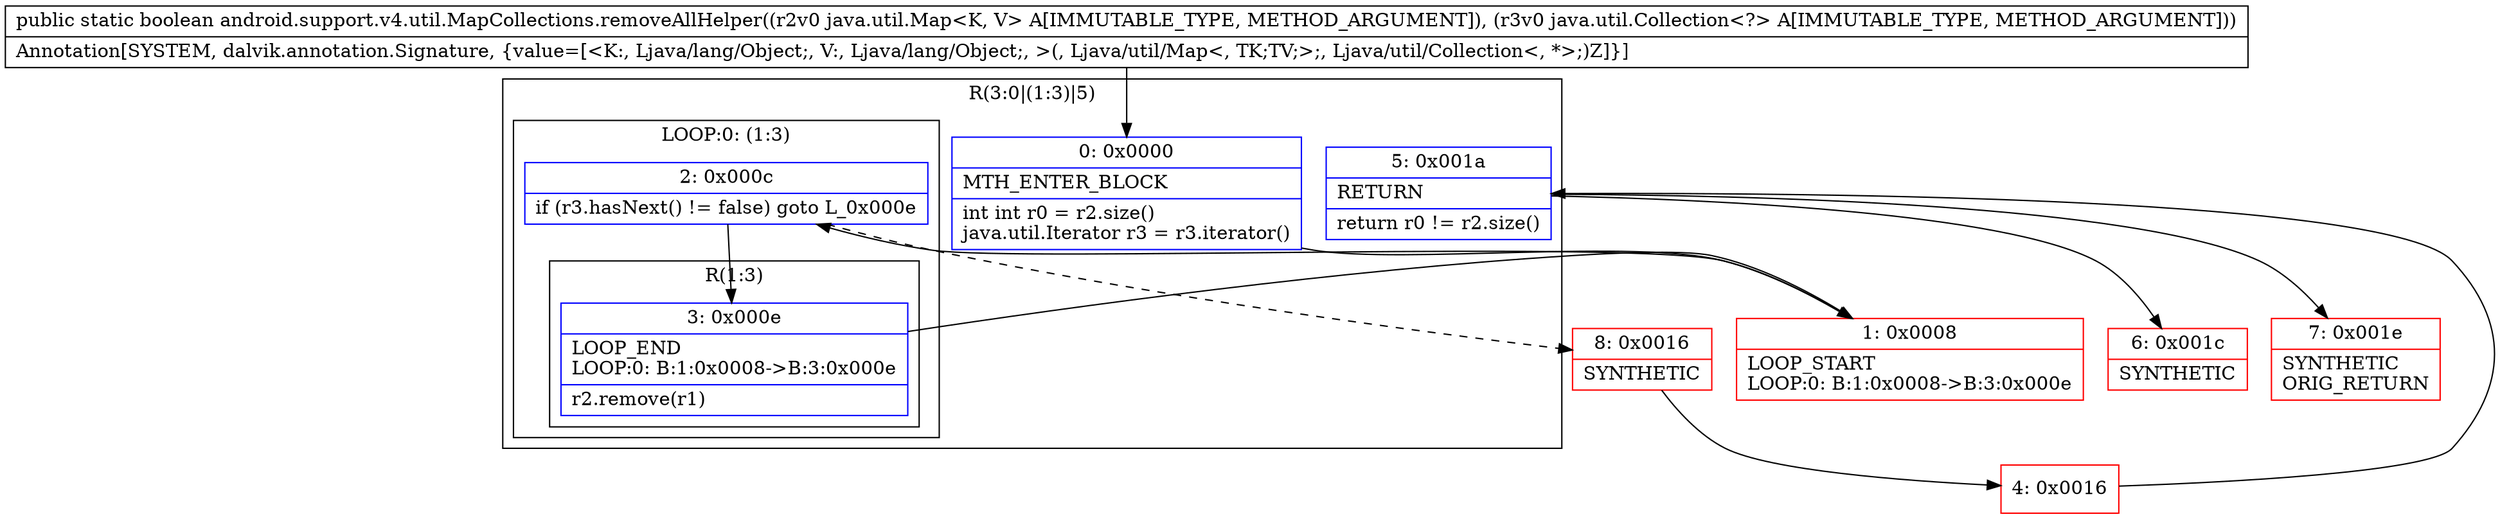 digraph "CFG forandroid.support.v4.util.MapCollections.removeAllHelper(Ljava\/util\/Map;Ljava\/util\/Collection;)Z" {
subgraph cluster_Region_1259126010 {
label = "R(3:0|(1:3)|5)";
node [shape=record,color=blue];
Node_0 [shape=record,label="{0\:\ 0x0000|MTH_ENTER_BLOCK\l|int int r0 = r2.size()\ljava.util.Iterator r3 = r3.iterator()\l}"];
subgraph cluster_LoopRegion_1585800223 {
label = "LOOP:0: (1:3)";
node [shape=record,color=blue];
Node_2 [shape=record,label="{2\:\ 0x000c|if (r3.hasNext() != false) goto L_0x000e\l}"];
subgraph cluster_Region_238696155 {
label = "R(1:3)";
node [shape=record,color=blue];
Node_3 [shape=record,label="{3\:\ 0x000e|LOOP_END\lLOOP:0: B:1:0x0008\-\>B:3:0x000e\l|r2.remove(r1)\l}"];
}
}
Node_5 [shape=record,label="{5\:\ 0x001a|RETURN\l|return r0 != r2.size()\l}"];
}
Node_1 [shape=record,color=red,label="{1\:\ 0x0008|LOOP_START\lLOOP:0: B:1:0x0008\-\>B:3:0x000e\l}"];
Node_4 [shape=record,color=red,label="{4\:\ 0x0016}"];
Node_6 [shape=record,color=red,label="{6\:\ 0x001c|SYNTHETIC\l}"];
Node_7 [shape=record,color=red,label="{7\:\ 0x001e|SYNTHETIC\lORIG_RETURN\l}"];
Node_8 [shape=record,color=red,label="{8\:\ 0x0016|SYNTHETIC\l}"];
MethodNode[shape=record,label="{public static boolean android.support.v4.util.MapCollections.removeAllHelper((r2v0 java.util.Map\<K, V\> A[IMMUTABLE_TYPE, METHOD_ARGUMENT]), (r3v0 java.util.Collection\<?\> A[IMMUTABLE_TYPE, METHOD_ARGUMENT]))  | Annotation[SYSTEM, dalvik.annotation.Signature, \{value=[\<K:, Ljava\/lang\/Object;, V:, Ljava\/lang\/Object;, \>(, Ljava\/util\/Map\<, TK;TV;\>;, Ljava\/util\/Collection\<, *\>;)Z]\}]\l}"];
MethodNode -> Node_0;
Node_0 -> Node_1;
Node_2 -> Node_3;
Node_2 -> Node_8[style=dashed];
Node_3 -> Node_1;
Node_5 -> Node_6;
Node_5 -> Node_7;
Node_1 -> Node_2;
Node_4 -> Node_5;
Node_8 -> Node_4;
}

